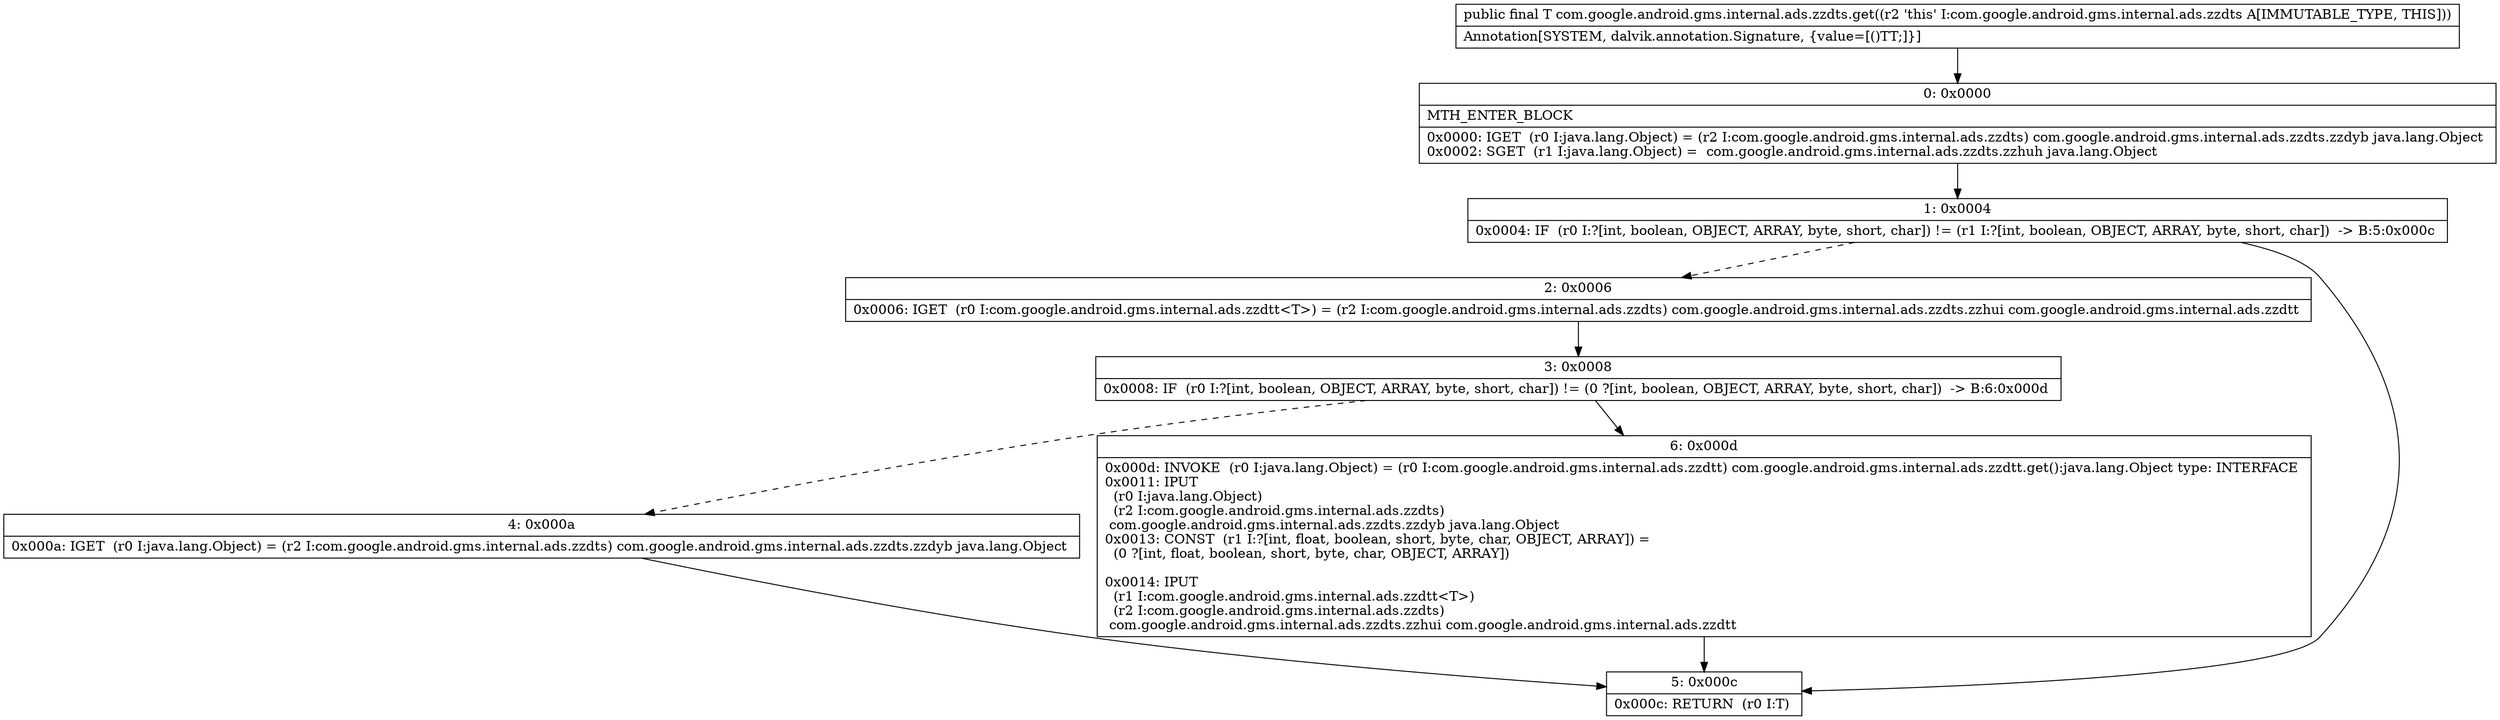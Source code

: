 digraph "CFG forcom.google.android.gms.internal.ads.zzdts.get()Ljava\/lang\/Object;" {
Node_0 [shape=record,label="{0\:\ 0x0000|MTH_ENTER_BLOCK\l|0x0000: IGET  (r0 I:java.lang.Object) = (r2 I:com.google.android.gms.internal.ads.zzdts) com.google.android.gms.internal.ads.zzdts.zzdyb java.lang.Object \l0x0002: SGET  (r1 I:java.lang.Object) =  com.google.android.gms.internal.ads.zzdts.zzhuh java.lang.Object \l}"];
Node_1 [shape=record,label="{1\:\ 0x0004|0x0004: IF  (r0 I:?[int, boolean, OBJECT, ARRAY, byte, short, char]) != (r1 I:?[int, boolean, OBJECT, ARRAY, byte, short, char])  \-\> B:5:0x000c \l}"];
Node_2 [shape=record,label="{2\:\ 0x0006|0x0006: IGET  (r0 I:com.google.android.gms.internal.ads.zzdtt\<T\>) = (r2 I:com.google.android.gms.internal.ads.zzdts) com.google.android.gms.internal.ads.zzdts.zzhui com.google.android.gms.internal.ads.zzdtt \l}"];
Node_3 [shape=record,label="{3\:\ 0x0008|0x0008: IF  (r0 I:?[int, boolean, OBJECT, ARRAY, byte, short, char]) != (0 ?[int, boolean, OBJECT, ARRAY, byte, short, char])  \-\> B:6:0x000d \l}"];
Node_4 [shape=record,label="{4\:\ 0x000a|0x000a: IGET  (r0 I:java.lang.Object) = (r2 I:com.google.android.gms.internal.ads.zzdts) com.google.android.gms.internal.ads.zzdts.zzdyb java.lang.Object \l}"];
Node_5 [shape=record,label="{5\:\ 0x000c|0x000c: RETURN  (r0 I:T) \l}"];
Node_6 [shape=record,label="{6\:\ 0x000d|0x000d: INVOKE  (r0 I:java.lang.Object) = (r0 I:com.google.android.gms.internal.ads.zzdtt) com.google.android.gms.internal.ads.zzdtt.get():java.lang.Object type: INTERFACE \l0x0011: IPUT  \l  (r0 I:java.lang.Object)\l  (r2 I:com.google.android.gms.internal.ads.zzdts)\l com.google.android.gms.internal.ads.zzdts.zzdyb java.lang.Object \l0x0013: CONST  (r1 I:?[int, float, boolean, short, byte, char, OBJECT, ARRAY]) = \l  (0 ?[int, float, boolean, short, byte, char, OBJECT, ARRAY])\l \l0x0014: IPUT  \l  (r1 I:com.google.android.gms.internal.ads.zzdtt\<T\>)\l  (r2 I:com.google.android.gms.internal.ads.zzdts)\l com.google.android.gms.internal.ads.zzdts.zzhui com.google.android.gms.internal.ads.zzdtt \l}"];
MethodNode[shape=record,label="{public final T com.google.android.gms.internal.ads.zzdts.get((r2 'this' I:com.google.android.gms.internal.ads.zzdts A[IMMUTABLE_TYPE, THIS]))  | Annotation[SYSTEM, dalvik.annotation.Signature, \{value=[()TT;]\}]\l}"];
MethodNode -> Node_0;
Node_0 -> Node_1;
Node_1 -> Node_2[style=dashed];
Node_1 -> Node_5;
Node_2 -> Node_3;
Node_3 -> Node_4[style=dashed];
Node_3 -> Node_6;
Node_4 -> Node_5;
Node_6 -> Node_5;
}

